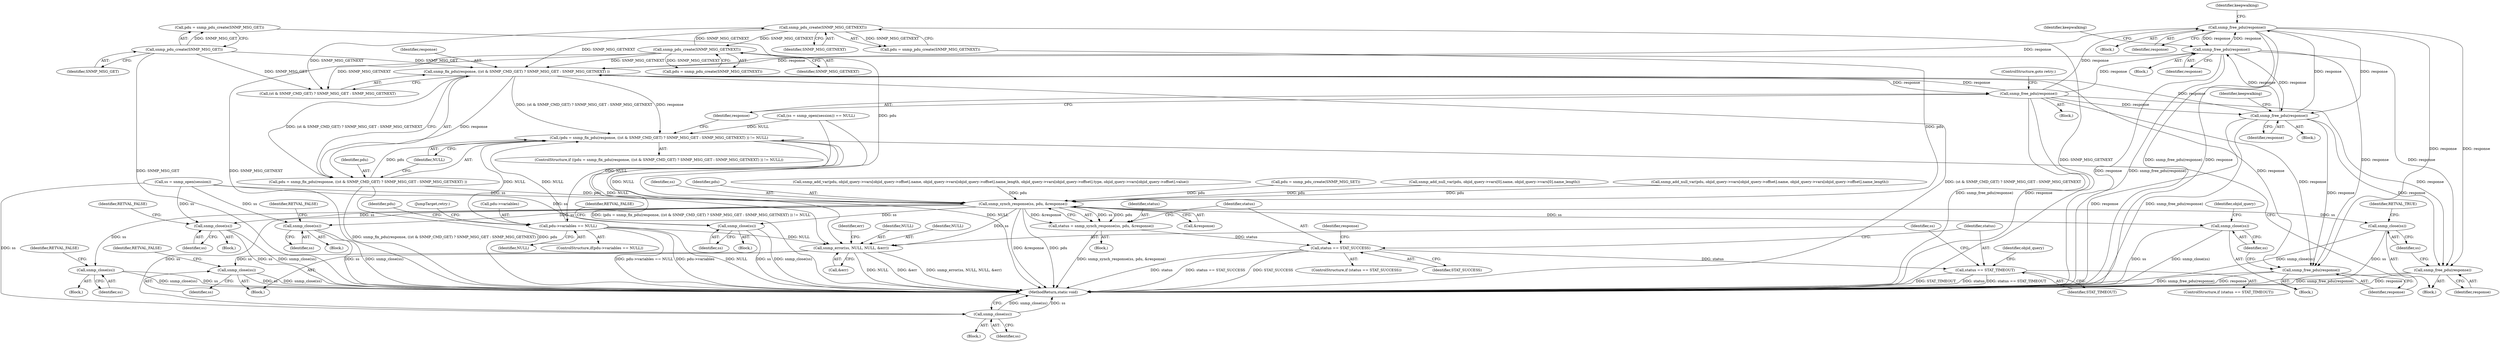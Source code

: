digraph "0_php_cab1c3b3708eead315e033359d07049b23b147a3_5@API" {
"1001055" [label="(Call,snmp_free_pdu(response))"];
"1001154" [label="(Call,snmp_free_pdu(response))"];
"1001097" [label="(Call,snmp_free_pdu(response))"];
"1001087" [label="(Call,snmp_fix_pdu(response, ((st & SNMP_CMD_GET) ? SNMP_MSG_GET : SNMP_MSG_GETNEXT) ))"];
"1000963" [label="(Call,snmp_free_pdu(response))"];
"1001055" [label="(Call,snmp_free_pdu(response))"];
"1000293" [label="(Call,snmp_pdu_create(SNMP_MSG_GET))"];
"1000303" [label="(Call,snmp_pdu_create(SNMP_MSG_GETNEXT))"];
"1000246" [label="(Call,snmp_pdu_create(SNMP_MSG_GETNEXT))"];
"1000494" [label="(Call,snmp_free_pdu(response))"];
"1001084" [label="(Call,(pdu = snmp_fix_pdu(response, ((st & SNMP_CMD_GET) ? SNMP_MSG_GET : SNMP_MSG_GETNEXT) )) != NULL)"];
"1000444" [label="(Call,pdu->variables == NULL)"];
"1001132" [label="(Call,snmp_error(ss, NULL, NULL, &err))"];
"1001147" [label="(Call,snmp_close(ss))"];
"1001085" [label="(Call,pdu = snmp_fix_pdu(response, ((st & SNMP_CMD_GET) ? SNMP_MSG_GET : SNMP_MSG_GETNEXT) ))"];
"1000459" [label="(Call,snmp_synch_response(ss, pdu, &response))"];
"1000317" [label="(Call,snmp_close(ss))"];
"1000417" [label="(Call,snmp_close(ss))"];
"1000452" [label="(Call,snmp_close(ss))"];
"1000457" [label="(Call,status = snmp_synch_response(ss, pdu, &response))"];
"1000465" [label="(Call,status == STAT_SUCCESS)"];
"1001115" [label="(Call,status == STAT_TIMEOUT)"];
"1000496" [label="(Call,snmp_close(ss))"];
"1001102" [label="(Call,snmp_close(ss))"];
"1001126" [label="(Call,snmp_close(ss))"];
"1001156" [label="(Call,snmp_close(ss))"];
"1001100" [label="(Call,snmp_free_pdu(response))"];
"1001029" [label="(Block,)"];
"1000494" [label="(Call,snmp_free_pdu(response))"];
"1000453" [label="(Identifier,ss)"];
"1001102" [label="(Call,snmp_close(ss))"];
"1001158" [label="(MethodReturn,static void)"];
"1001115" [label="(Call,status == STAT_TIMEOUT)"];
"1001095" [label="(Identifier,NULL)"];
"1000464" [label="(ControlStructure,if (status == STAT_SUCCESS))"];
"1000197" [label="(Call,ss = snmp_open(session))"];
"1001101" [label="(Identifier,response)"];
"1000449" [label="(Block,)"];
"1000451" [label="(Identifier,pdu)"];
"1000293" [label="(Call,snmp_pdu_create(SNMP_MSG_GET))"];
"1000304" [label="(Identifier,SNMP_MSG_GETNEXT)"];
"1000957" [label="(Block,)"];
"1000495" [label="(Identifier,response)"];
"1001089" [label="(Call,(st & SNMP_CMD_GET) ? SNMP_MSG_GET : SNMP_MSG_GETNEXT)"];
"1001097" [label="(Call,snmp_free_pdu(response))"];
"1001131" [label="(Block,)"];
"1000444" [label="(Call,pdu->variables == NULL)"];
"1000122" [label="(Block,)"];
"1001056" [label="(Identifier,response)"];
"1001149" [label="(Identifier,RETVAL_FALSE)"];
"1000418" [label="(Identifier,ss)"];
"1000466" [label="(Identifier,status)"];
"1001118" [label="(Block,)"];
"1000454" [label="(Identifier,RETVAL_FALSE)"];
"1000461" [label="(Identifier,pdu)"];
"1000498" [label="(Identifier,RETVAL_TRUE)"];
"1000354" [label="(Call,snmp_add_var(pdu, objid_query->vars[objid_query->offset].name, objid_query->vars[objid_query->offset].name_length, objid_query->vars[objid_query->offset].type, objid_query->vars[objid_query->offset].value))"];
"1000311" [label="(Call,pdu = snmp_pdu_create(SNMP_MSG_SET))"];
"1000319" [label="(Identifier,RETVAL_FALSE)"];
"1001106" [label="(Identifier,objid_query)"];
"1001100" [label="(Call,snmp_free_pdu(response))"];
"1000459" [label="(Call,snmp_synch_response(ss, pdu, &response))"];
"1000227" [label="(Identifier,keepwalking)"];
"1000246" [label="(Call,snmp_pdu_create(SNMP_MSG_GETNEXT))"];
"1001147" [label="(Call,snmp_close(ss))"];
"1000964" [label="(Identifier,response)"];
"1001132" [label="(Call,snmp_error(ss, NULL, NULL, &err))"];
"1001121" [label="(Identifier,objid_query)"];
"1001153" [label="(Block,)"];
"1001127" [label="(Identifier,ss)"];
"1000448" [label="(Identifier,NULL)"];
"1000417" [label="(Call,snmp_close(ss))"];
"1000497" [label="(Identifier,ss)"];
"1000268" [label="(Call,snmp_add_null_var(pdu, objid_query->vars[0].name, objid_query->vars[0].name_length))"];
"1000443" [label="(ControlStructure,if(pdu->variables == NULL))"];
"1000244" [label="(Call,pdu = snmp_pdu_create(SNMP_MSG_GETNEXT))"];
"1000392" [label="(Block,)"];
"1001116" [label="(Identifier,status)"];
"1001088" [label="(Identifier,response)"];
"1001128" [label="(Identifier,RETVAL_FALSE)"];
"1001139" [label="(Identifier,err)"];
"1001086" [label="(Identifier,pdu)"];
"1001136" [label="(Call,&err)"];
"1000966" [label="(Identifier,keepwalking)"];
"1000457" [label="(Call,status = snmp_synch_response(ss, pdu, &response))"];
"1001134" [label="(Identifier,NULL)"];
"1000419" [label="(Identifier,RETVAL_FALSE)"];
"1001148" [label="(Identifier,ss)"];
"1000294" [label="(Identifier,SNMP_MSG_GET)"];
"1000317" [label="(Call,snmp_close(ss))"];
"1000423" [label="(Call,snmp_add_null_var(pdu, objid_query->vars[objid_query->offset].name, objid_query->vars[objid_query->offset].name_length))"];
"1000462" [label="(Call,&response)"];
"1000316" [label="(Block,)"];
"1001083" [label="(ControlStructure,if ((pdu = snmp_fix_pdu(response, ((st & SNMP_CMD_GET) ? SNMP_MSG_GET : SNMP_MSG_GETNEXT) )) != NULL))"];
"1000460" [label="(Identifier,ss)"];
"1001099" [label="(ControlStructure,goto retry;)"];
"1001133" [label="(Identifier,ss)"];
"1001098" [label="(Identifier,response)"];
"1000963" [label="(Call,snmp_free_pdu(response))"];
"1000452" [label="(Call,snmp_close(ss))"];
"1001155" [label="(Identifier,response)"];
"1000496" [label="(Call,snmp_close(ss))"];
"1001096" [label="(Block,)"];
"1000456" [label="(JumpTarget,retry:)"];
"1001154" [label="(Call,snmp_free_pdu(response))"];
"1000247" [label="(Identifier,SNMP_MSG_GETNEXT)"];
"1001114" [label="(ControlStructure,if (status == STAT_TIMEOUT))"];
"1000291" [label="(Call,pdu = snmp_pdu_create(SNMP_MSG_GET))"];
"1000465" [label="(Call,status == STAT_SUCCESS)"];
"1001135" [label="(Identifier,NULL)"];
"1001103" [label="(Identifier,ss)"];
"1001087" [label="(Call,snmp_fix_pdu(response, ((st & SNMP_CMD_GET) ? SNMP_MSG_GET : SNMP_MSG_GETNEXT) ))"];
"1000303" [label="(Call,snmp_pdu_create(SNMP_MSG_GETNEXT))"];
"1001156" [label="(Call,snmp_close(ss))"];
"1001084" [label="(Call,(pdu = snmp_fix_pdu(response, ((st & SNMP_CMD_GET) ? SNMP_MSG_GET : SNMP_MSG_GETNEXT) )) != NULL)"];
"1001117" [label="(Identifier,STAT_TIMEOUT)"];
"1000196" [label="(Call,(ss = snmp_open(session)) == NULL)"];
"1000985" [label="(Block,)"];
"1000480" [label="(Block,)"];
"1001055" [label="(Call,snmp_free_pdu(response))"];
"1000301" [label="(Call,pdu = snmp_pdu_create(SNMP_MSG_GETNEXT))"];
"1000318" [label="(Identifier,ss)"];
"1000467" [label="(Identifier,STAT_SUCCESS)"];
"1000228" [label="(Block,)"];
"1000472" [label="(Identifier,response)"];
"1000445" [label="(Call,pdu->variables)"];
"1000458" [label="(Identifier,status)"];
"1001058" [label="(Identifier,keepwalking)"];
"1001157" [label="(Identifier,ss)"];
"1001126" [label="(Call,snmp_close(ss))"];
"1001085" [label="(Call,pdu = snmp_fix_pdu(response, ((st & SNMP_CMD_GET) ? SNMP_MSG_GET : SNMP_MSG_GETNEXT) ))"];
"1001055" -> "1001029"  [label="AST: "];
"1001055" -> "1001056"  [label="CFG: "];
"1001056" -> "1001055"  [label="AST: "];
"1001058" -> "1001055"  [label="CFG: "];
"1001055" -> "1001158"  [label="DDG: snmp_free_pdu(response)"];
"1001055" -> "1001158"  [label="DDG: response"];
"1001055" -> "1000494"  [label="DDG: response"];
"1001055" -> "1000963"  [label="DDG: response"];
"1001154" -> "1001055"  [label="DDG: response"];
"1001097" -> "1001055"  [label="DDG: response"];
"1000963" -> "1001055"  [label="DDG: response"];
"1001055" -> "1001087"  [label="DDG: response"];
"1001055" -> "1001100"  [label="DDG: response"];
"1001055" -> "1001154"  [label="DDG: response"];
"1001154" -> "1001153"  [label="AST: "];
"1001154" -> "1001155"  [label="CFG: "];
"1001155" -> "1001154"  [label="AST: "];
"1000227" -> "1001154"  [label="CFG: "];
"1001154" -> "1001158"  [label="DDG: response"];
"1001154" -> "1001158"  [label="DDG: snmp_free_pdu(response)"];
"1001154" -> "1000494"  [label="DDG: response"];
"1001154" -> "1000963"  [label="DDG: response"];
"1001154" -> "1001087"  [label="DDG: response"];
"1001154" -> "1001100"  [label="DDG: response"];
"1001097" -> "1001154"  [label="DDG: response"];
"1000963" -> "1001154"  [label="DDG: response"];
"1001097" -> "1001096"  [label="AST: "];
"1001097" -> "1001098"  [label="CFG: "];
"1001098" -> "1001097"  [label="AST: "];
"1001099" -> "1001097"  [label="CFG: "];
"1001097" -> "1001158"  [label="DDG: snmp_free_pdu(response)"];
"1001097" -> "1001158"  [label="DDG: response"];
"1001097" -> "1000494"  [label="DDG: response"];
"1001097" -> "1000963"  [label="DDG: response"];
"1001097" -> "1001087"  [label="DDG: response"];
"1001087" -> "1001097"  [label="DDG: response"];
"1001097" -> "1001100"  [label="DDG: response"];
"1001087" -> "1001085"  [label="AST: "];
"1001087" -> "1001089"  [label="CFG: "];
"1001088" -> "1001087"  [label="AST: "];
"1001089" -> "1001087"  [label="AST: "];
"1001085" -> "1001087"  [label="CFG: "];
"1001087" -> "1001158"  [label="DDG: (st & SNMP_CMD_GET) ? SNMP_MSG_GET : SNMP_MSG_GETNEXT"];
"1001087" -> "1001084"  [label="DDG: response"];
"1001087" -> "1001084"  [label="DDG: (st & SNMP_CMD_GET) ? SNMP_MSG_GET : SNMP_MSG_GETNEXT"];
"1001087" -> "1001085"  [label="DDG: response"];
"1001087" -> "1001085"  [label="DDG: (st & SNMP_CMD_GET) ? SNMP_MSG_GET : SNMP_MSG_GETNEXT"];
"1000963" -> "1001087"  [label="DDG: response"];
"1000293" -> "1001087"  [label="DDG: SNMP_MSG_GET"];
"1000303" -> "1001087"  [label="DDG: SNMP_MSG_GETNEXT"];
"1000246" -> "1001087"  [label="DDG: SNMP_MSG_GETNEXT"];
"1001087" -> "1001100"  [label="DDG: response"];
"1000963" -> "1000957"  [label="AST: "];
"1000963" -> "1000964"  [label="CFG: "];
"1000964" -> "1000963"  [label="AST: "];
"1000966" -> "1000963"  [label="CFG: "];
"1000963" -> "1001158"  [label="DDG: response"];
"1000963" -> "1001158"  [label="DDG: snmp_free_pdu(response)"];
"1000963" -> "1000494"  [label="DDG: response"];
"1000963" -> "1001100"  [label="DDG: response"];
"1000293" -> "1000291"  [label="AST: "];
"1000293" -> "1000294"  [label="CFG: "];
"1000294" -> "1000293"  [label="AST: "];
"1000291" -> "1000293"  [label="CFG: "];
"1000293" -> "1001158"  [label="DDG: SNMP_MSG_GET"];
"1000293" -> "1000291"  [label="DDG: SNMP_MSG_GET"];
"1000293" -> "1001089"  [label="DDG: SNMP_MSG_GET"];
"1000303" -> "1000301"  [label="AST: "];
"1000303" -> "1000304"  [label="CFG: "];
"1000304" -> "1000303"  [label="AST: "];
"1000301" -> "1000303"  [label="CFG: "];
"1000303" -> "1001158"  [label="DDG: SNMP_MSG_GETNEXT"];
"1000303" -> "1000246"  [label="DDG: SNMP_MSG_GETNEXT"];
"1000303" -> "1000301"  [label="DDG: SNMP_MSG_GETNEXT"];
"1000246" -> "1000303"  [label="DDG: SNMP_MSG_GETNEXT"];
"1000303" -> "1001089"  [label="DDG: SNMP_MSG_GETNEXT"];
"1000246" -> "1000244"  [label="AST: "];
"1000246" -> "1000247"  [label="CFG: "];
"1000247" -> "1000246"  [label="AST: "];
"1000244" -> "1000246"  [label="CFG: "];
"1000246" -> "1001158"  [label="DDG: SNMP_MSG_GETNEXT"];
"1000246" -> "1000244"  [label="DDG: SNMP_MSG_GETNEXT"];
"1000246" -> "1001089"  [label="DDG: SNMP_MSG_GETNEXT"];
"1000494" -> "1000480"  [label="AST: "];
"1000494" -> "1000495"  [label="CFG: "];
"1000495" -> "1000494"  [label="AST: "];
"1000497" -> "1000494"  [label="CFG: "];
"1000494" -> "1001158"  [label="DDG: snmp_free_pdu(response)"];
"1000494" -> "1001158"  [label="DDG: response"];
"1001084" -> "1001083"  [label="AST: "];
"1001084" -> "1001095"  [label="CFG: "];
"1001085" -> "1001084"  [label="AST: "];
"1001095" -> "1001084"  [label="AST: "];
"1001098" -> "1001084"  [label="CFG: "];
"1001101" -> "1001084"  [label="CFG: "];
"1001084" -> "1001158"  [label="DDG: (pdu = snmp_fix_pdu(response, ((st & SNMP_CMD_GET) ? SNMP_MSG_GET : SNMP_MSG_GETNEXT) )) != NULL"];
"1001084" -> "1001158"  [label="DDG: NULL"];
"1001084" -> "1000444"  [label="DDG: NULL"];
"1001085" -> "1001084"  [label="DDG: pdu"];
"1000196" -> "1001084"  [label="DDG: NULL"];
"1000444" -> "1001084"  [label="DDG: NULL"];
"1001084" -> "1001132"  [label="DDG: NULL"];
"1000444" -> "1000443"  [label="AST: "];
"1000444" -> "1000448"  [label="CFG: "];
"1000445" -> "1000444"  [label="AST: "];
"1000448" -> "1000444"  [label="AST: "];
"1000451" -> "1000444"  [label="CFG: "];
"1000456" -> "1000444"  [label="CFG: "];
"1000444" -> "1001158"  [label="DDG: pdu->variables"];
"1000444" -> "1001158"  [label="DDG: NULL"];
"1000444" -> "1001158"  [label="DDG: pdu->variables == NULL"];
"1000196" -> "1000444"  [label="DDG: NULL"];
"1000444" -> "1001132"  [label="DDG: NULL"];
"1001132" -> "1001131"  [label="AST: "];
"1001132" -> "1001136"  [label="CFG: "];
"1001133" -> "1001132"  [label="AST: "];
"1001134" -> "1001132"  [label="AST: "];
"1001135" -> "1001132"  [label="AST: "];
"1001136" -> "1001132"  [label="AST: "];
"1001139" -> "1001132"  [label="CFG: "];
"1001132" -> "1001158"  [label="DDG: NULL"];
"1001132" -> "1001158"  [label="DDG: &err"];
"1001132" -> "1001158"  [label="DDG: snmp_error(ss, NULL, NULL, &err)"];
"1000459" -> "1001132"  [label="DDG: ss"];
"1000196" -> "1001132"  [label="DDG: NULL"];
"1001132" -> "1001147"  [label="DDG: ss"];
"1001147" -> "1001131"  [label="AST: "];
"1001147" -> "1001148"  [label="CFG: "];
"1001148" -> "1001147"  [label="AST: "];
"1001149" -> "1001147"  [label="CFG: "];
"1001147" -> "1001158"  [label="DDG: ss"];
"1001147" -> "1001158"  [label="DDG: snmp_close(ss)"];
"1001086" -> "1001085"  [label="AST: "];
"1001095" -> "1001085"  [label="CFG: "];
"1001085" -> "1001158"  [label="DDG: snmp_fix_pdu(response, ((st & SNMP_CMD_GET) ? SNMP_MSG_GET : SNMP_MSG_GETNEXT) )"];
"1001085" -> "1001158"  [label="DDG: pdu"];
"1001085" -> "1000459"  [label="DDG: pdu"];
"1000459" -> "1000457"  [label="AST: "];
"1000459" -> "1000462"  [label="CFG: "];
"1000460" -> "1000459"  [label="AST: "];
"1000461" -> "1000459"  [label="AST: "];
"1000462" -> "1000459"  [label="AST: "];
"1000457" -> "1000459"  [label="CFG: "];
"1000459" -> "1001158"  [label="DDG: pdu"];
"1000459" -> "1001158"  [label="DDG: &response"];
"1000459" -> "1000317"  [label="DDG: ss"];
"1000459" -> "1000417"  [label="DDG: ss"];
"1000459" -> "1000452"  [label="DDG: ss"];
"1000459" -> "1000457"  [label="DDG: ss"];
"1000459" -> "1000457"  [label="DDG: pdu"];
"1000459" -> "1000457"  [label="DDG: &response"];
"1000197" -> "1000459"  [label="DDG: ss"];
"1000311" -> "1000459"  [label="DDG: pdu"];
"1000291" -> "1000459"  [label="DDG: pdu"];
"1000268" -> "1000459"  [label="DDG: pdu"];
"1000423" -> "1000459"  [label="DDG: pdu"];
"1000301" -> "1000459"  [label="DDG: pdu"];
"1000354" -> "1000459"  [label="DDG: pdu"];
"1000459" -> "1000496"  [label="DDG: ss"];
"1000459" -> "1001102"  [label="DDG: ss"];
"1000459" -> "1001126"  [label="DDG: ss"];
"1000459" -> "1001156"  [label="DDG: ss"];
"1000317" -> "1000316"  [label="AST: "];
"1000317" -> "1000318"  [label="CFG: "];
"1000318" -> "1000317"  [label="AST: "];
"1000319" -> "1000317"  [label="CFG: "];
"1000317" -> "1001158"  [label="DDG: ss"];
"1000317" -> "1001158"  [label="DDG: snmp_close(ss)"];
"1000197" -> "1000317"  [label="DDG: ss"];
"1000417" -> "1000392"  [label="AST: "];
"1000417" -> "1000418"  [label="CFG: "];
"1000418" -> "1000417"  [label="AST: "];
"1000419" -> "1000417"  [label="CFG: "];
"1000417" -> "1001158"  [label="DDG: ss"];
"1000417" -> "1001158"  [label="DDG: snmp_close(ss)"];
"1000197" -> "1000417"  [label="DDG: ss"];
"1000452" -> "1000449"  [label="AST: "];
"1000452" -> "1000453"  [label="CFG: "];
"1000453" -> "1000452"  [label="AST: "];
"1000454" -> "1000452"  [label="CFG: "];
"1000452" -> "1001158"  [label="DDG: snmp_close(ss)"];
"1000452" -> "1001158"  [label="DDG: ss"];
"1000197" -> "1000452"  [label="DDG: ss"];
"1000457" -> "1000228"  [label="AST: "];
"1000458" -> "1000457"  [label="AST: "];
"1000466" -> "1000457"  [label="CFG: "];
"1000457" -> "1001158"  [label="DDG: snmp_synch_response(ss, pdu, &response)"];
"1000457" -> "1000465"  [label="DDG: status"];
"1000465" -> "1000464"  [label="AST: "];
"1000465" -> "1000467"  [label="CFG: "];
"1000466" -> "1000465"  [label="AST: "];
"1000467" -> "1000465"  [label="AST: "];
"1000472" -> "1000465"  [label="CFG: "];
"1001116" -> "1000465"  [label="CFG: "];
"1000465" -> "1001158"  [label="DDG: status == STAT_SUCCESS"];
"1000465" -> "1001158"  [label="DDG: STAT_SUCCESS"];
"1000465" -> "1001158"  [label="DDG: status"];
"1000465" -> "1001115"  [label="DDG: status"];
"1001115" -> "1001114"  [label="AST: "];
"1001115" -> "1001117"  [label="CFG: "];
"1001116" -> "1001115"  [label="AST: "];
"1001117" -> "1001115"  [label="AST: "];
"1001121" -> "1001115"  [label="CFG: "];
"1001133" -> "1001115"  [label="CFG: "];
"1001115" -> "1001158"  [label="DDG: status"];
"1001115" -> "1001158"  [label="DDG: status == STAT_TIMEOUT"];
"1001115" -> "1001158"  [label="DDG: STAT_TIMEOUT"];
"1000496" -> "1000480"  [label="AST: "];
"1000496" -> "1000497"  [label="CFG: "];
"1000497" -> "1000496"  [label="AST: "];
"1000498" -> "1000496"  [label="CFG: "];
"1000496" -> "1001158"  [label="DDG: snmp_close(ss)"];
"1000496" -> "1001158"  [label="DDG: ss"];
"1001102" -> "1000985"  [label="AST: "];
"1001102" -> "1001103"  [label="CFG: "];
"1001103" -> "1001102"  [label="AST: "];
"1001106" -> "1001102"  [label="CFG: "];
"1001102" -> "1001158"  [label="DDG: ss"];
"1001102" -> "1001158"  [label="DDG: snmp_close(ss)"];
"1001126" -> "1001118"  [label="AST: "];
"1001126" -> "1001127"  [label="CFG: "];
"1001127" -> "1001126"  [label="AST: "];
"1001128" -> "1001126"  [label="CFG: "];
"1001126" -> "1001158"  [label="DDG: ss"];
"1001126" -> "1001158"  [label="DDG: snmp_close(ss)"];
"1001156" -> "1000122"  [label="AST: "];
"1001156" -> "1001157"  [label="CFG: "];
"1001157" -> "1001156"  [label="AST: "];
"1001158" -> "1001156"  [label="CFG: "];
"1001156" -> "1001158"  [label="DDG: snmp_close(ss)"];
"1001156" -> "1001158"  [label="DDG: ss"];
"1000197" -> "1001156"  [label="DDG: ss"];
"1001100" -> "1000985"  [label="AST: "];
"1001100" -> "1001101"  [label="CFG: "];
"1001101" -> "1001100"  [label="AST: "];
"1001103" -> "1001100"  [label="CFG: "];
"1001100" -> "1001158"  [label="DDG: snmp_free_pdu(response)"];
"1001100" -> "1001158"  [label="DDG: response"];
}
